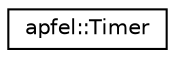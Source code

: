 digraph "Graphical Class Hierarchy"
{
  edge [fontname="Helvetica",fontsize="10",labelfontname="Helvetica",labelfontsize="10"];
  node [fontname="Helvetica",fontsize="10",shape=record];
  rankdir="LR";
  Node0 [label="apfel::Timer",height=0.2,width=0.4,color="black", fillcolor="white", style="filled",URL="$a00571.html",tooltip="The Timer class. "];
}
